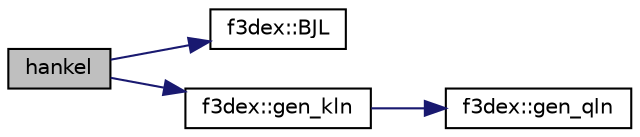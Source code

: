 digraph G
{
  edge [fontname="Helvetica",fontsize="10",labelfontname="Helvetica",labelfontsize="10"];
  node [fontname="Helvetica",fontsize="10",shape=record];
  rankdir=LR;
  Node1 [label="hankel",height=0.2,width=0.4,color="black", fillcolor="grey75", style="filled" fontcolor="black"];
  Node1 -> Node2 [color="midnightblue",fontsize="10",style="solid",fontname="Helvetica"];
  Node2 [label="f3dex::BJL",height=0.2,width=0.4,color="black", fillcolor="white", style="filled",URL="$namespacef3dex.html#ae7f16ddea56702ffd83912c6def516d4",tooltip="Compute the value of the l-th order spherical bessel function at x."];
  Node1 -> Node3 [color="midnightblue",fontsize="10",style="solid",fontname="Helvetica"];
  Node3 [label="f3dex::gen_kln",height=0.2,width=0.4,color="black", fillcolor="white", style="filled",URL="$namespacef3dex.html#a7aceee3f16c8792cfe12b2d7a53d7acc"];
  Node3 -> Node4 [color="midnightblue",fontsize="10",style="solid",fontname="Helvetica"];
  Node4 [label="f3dex::gen_qln",height=0.2,width=0.4,color="black", fillcolor="white", style="filled",URL="$namespacef3dex.html#ac7199c2a98971bf758240066422f4a5e"];
}
